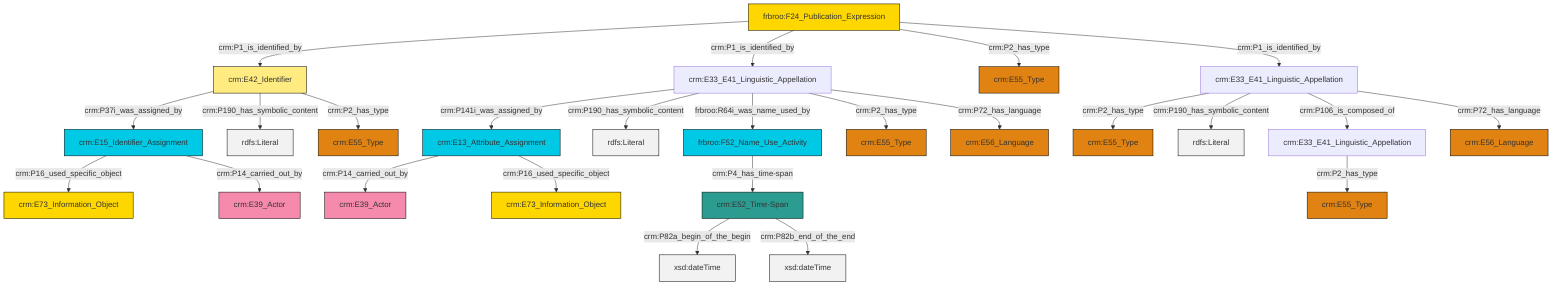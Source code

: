 graph TD
classDef Literal fill:#f2f2f2,stroke:#000000;
classDef CRM_Entity fill:#FFFFFF,stroke:#000000;
classDef Temporal_Entity fill:#00C9E6, stroke:#000000;
classDef Type fill:#E18312, stroke:#000000;
classDef Time-Span fill:#2C9C91, stroke:#000000;
classDef Appellation fill:#FFEB7F, stroke:#000000;
classDef Place fill:#008836, stroke:#000000;
classDef Persistent_Item fill:#B266B2, stroke:#000000;
classDef Conceptual_Object fill:#FFD700, stroke:#000000;
classDef Physical_Thing fill:#D2B48C, stroke:#000000;
classDef Actor fill:#f58aad, stroke:#000000;
classDef PC_Classes fill:#4ce600, stroke:#000000;
classDef Multi fill:#cccccc,stroke:#000000;

0["crm:E33_E41_Linguistic_Appellation"]:::Default -->|crm:P141i_was_assigned_by| 1["crm:E13_Attribute_Assignment"]:::Temporal_Entity
0["crm:E33_E41_Linguistic_Appellation"]:::Default -->|crm:P190_has_symbolic_content| 10[rdfs:Literal]:::Literal
11["frbroo:F24_Publication_Expression"]:::Conceptual_Object -->|crm:P1_is_identified_by| 12["crm:E42_Identifier"]:::Appellation
11["frbroo:F24_Publication_Expression"]:::Conceptual_Object -->|crm:P1_is_identified_by| 0["crm:E33_E41_Linguistic_Appellation"]:::Default
12["crm:E42_Identifier"]:::Appellation -->|crm:P37i_was_assigned_by| 17["crm:E15_Identifier_Assignment"]:::Temporal_Entity
11["frbroo:F24_Publication_Expression"]:::Conceptual_Object -->|crm:P2_has_type| 13["crm:E55_Type"]:::Type
4["frbroo:F52_Name_Use_Activity"]:::Temporal_Entity -->|crm:P4_has_time-span| 19["crm:E52_Time-Span"]:::Time-Span
17["crm:E15_Identifier_Assignment"]:::Temporal_Entity -->|crm:P16_used_specific_object| 21["crm:E73_Information_Object"]:::Conceptual_Object
6["crm:E33_E41_Linguistic_Appellation"]:::Default -->|crm:P2_has_type| 24["crm:E55_Type"]:::Type
1["crm:E13_Attribute_Assignment"]:::Temporal_Entity -->|crm:P14_carried_out_by| 15["crm:E39_Actor"]:::Actor
22["crm:E33_E41_Linguistic_Appellation"]:::Default -->|crm:P2_has_type| 25["crm:E55_Type"]:::Type
19["crm:E52_Time-Span"]:::Time-Span -->|crm:P82a_begin_of_the_begin| 31[xsd:dateTime]:::Literal
11["frbroo:F24_Publication_Expression"]:::Conceptual_Object -->|crm:P1_is_identified_by| 22["crm:E33_E41_Linguistic_Appellation"]:::Default
17["crm:E15_Identifier_Assignment"]:::Temporal_Entity -->|crm:P14_carried_out_by| 32["crm:E39_Actor"]:::Actor
22["crm:E33_E41_Linguistic_Appellation"]:::Default -->|crm:P190_has_symbolic_content| 37[rdfs:Literal]:::Literal
0["crm:E33_E41_Linguistic_Appellation"]:::Default -->|frbroo:R64i_was_name_used_by| 4["frbroo:F52_Name_Use_Activity"]:::Temporal_Entity
0["crm:E33_E41_Linguistic_Appellation"]:::Default -->|crm:P2_has_type| 2["crm:E55_Type"]:::Type
22["crm:E33_E41_Linguistic_Appellation"]:::Default -->|crm:P106_is_composed_of| 6["crm:E33_E41_Linguistic_Appellation"]:::Default
0["crm:E33_E41_Linguistic_Appellation"]:::Default -->|crm:P72_has_language| 29["crm:E56_Language"]:::Type
22["crm:E33_E41_Linguistic_Appellation"]:::Default -->|crm:P72_has_language| 8["crm:E56_Language"]:::Type
12["crm:E42_Identifier"]:::Appellation -->|crm:P190_has_symbolic_content| 41[rdfs:Literal]:::Literal
19["crm:E52_Time-Span"]:::Time-Span -->|crm:P82b_end_of_the_end| 42[xsd:dateTime]:::Literal
1["crm:E13_Attribute_Assignment"]:::Temporal_Entity -->|crm:P16_used_specific_object| 43["crm:E73_Information_Object"]:::Conceptual_Object
12["crm:E42_Identifier"]:::Appellation -->|crm:P2_has_type| 39["crm:E55_Type"]:::Type